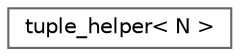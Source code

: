digraph "类继承关系图"
{
 // LATEX_PDF_SIZE
  bgcolor="transparent";
  edge [fontname=Helvetica,fontsize=10,labelfontname=Helvetica,labelfontsize=10];
  node [fontname=Helvetica,fontsize=10,shape=box,height=0.2,width=0.4];
  rankdir="LR";
  Node0 [id="Node000000",label="tuple_helper\< N \>",height=0.2,width=0.4,color="grey40", fillcolor="white", style="filled",URL="$structtuple__helper.html",tooltip=" "];
}
